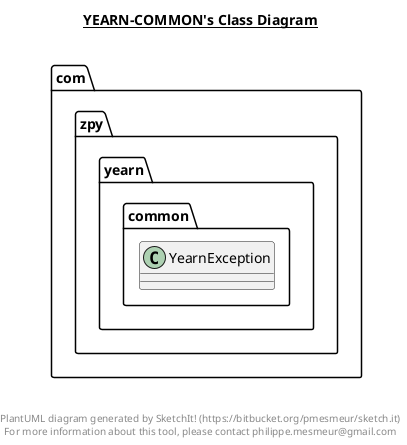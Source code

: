 @startuml

title __YEARN-COMMON's Class Diagram__\n

  package com.zpy.yearn.common {
    class YearnException {
    }
  }
  



right footer


PlantUML diagram generated by SketchIt! (https://bitbucket.org/pmesmeur/sketch.it)
For more information about this tool, please contact philippe.mesmeur@gmail.com
endfooter

@enduml
